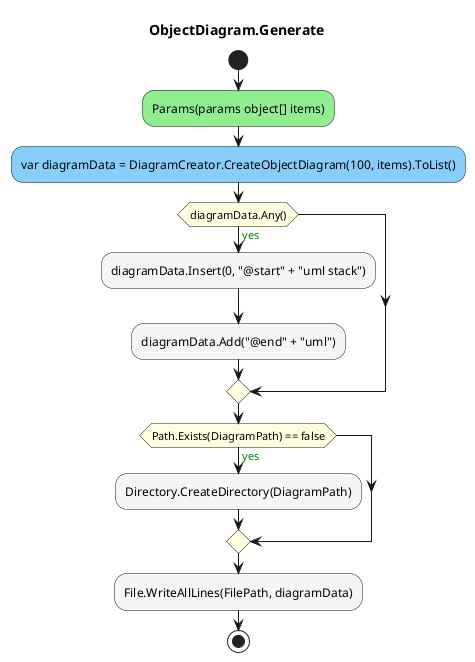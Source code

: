@startuml ObjectDiagram.Generate
title ObjectDiagram.Generate
start
#LightGreen:Params(params object[] items);
#LightSkyBlue:var diagramData = DiagramCreator.CreateObjectDiagram(100, items).ToList();
#LightYellow:if (diagramData.Any()) then (<color:green>yes)
        #WhiteSmoke:diagramData.Insert(0, "@start" + "uml stack");
        #WhiteSmoke:diagramData.Add("@end" + "uml");
endif
#LightYellow:if (Path.Exists(DiagramPath) == false) then (<color:green>yes)
        #WhiteSmoke:Directory.CreateDirectory(DiagramPath);
endif
#WhiteSmoke:File.WriteAllLines(FilePath, diagramData);
stop
@enduml
